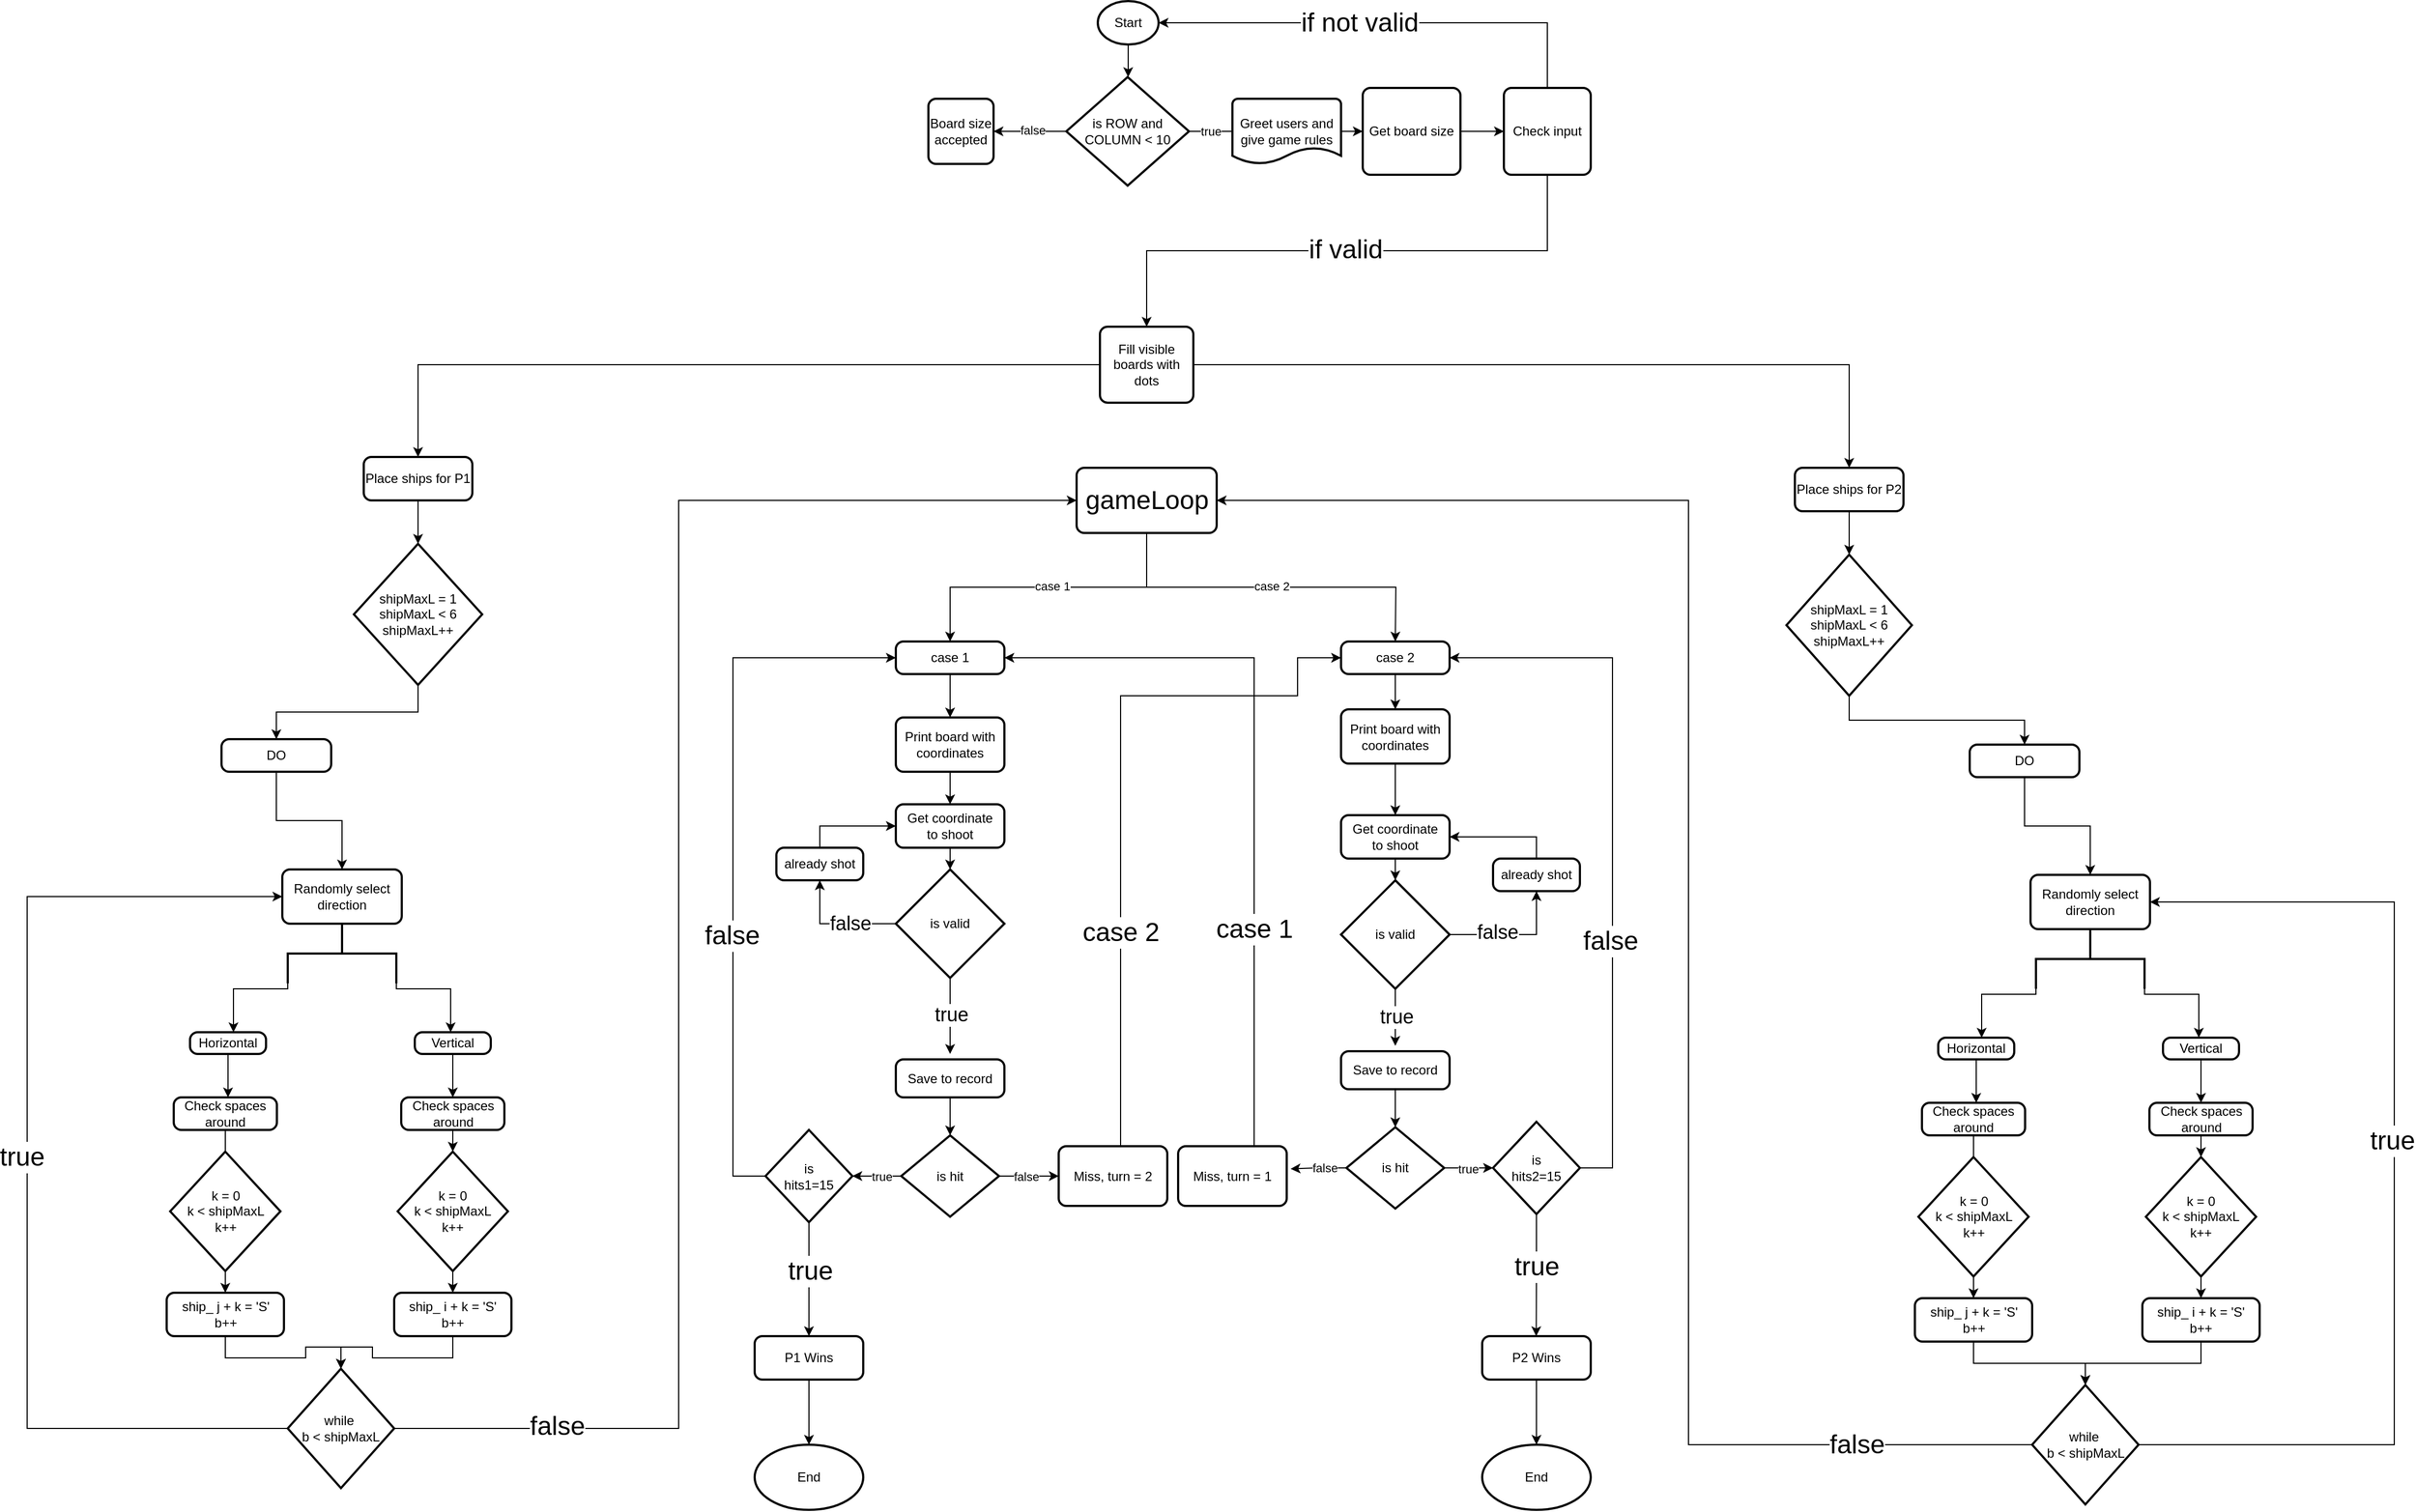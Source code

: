 <mxfile version="22.0.3" type="device">
  <diagram name="Sayfa -1" id="4EkLQNwjmOyuMBkgFmh3">
    <mxGraphModel dx="2327" dy="887" grid="1" gridSize="10" guides="1" tooltips="1" connect="1" arrows="1" fold="1" page="1" pageScale="1" pageWidth="827" pageHeight="1169" math="0" shadow="0">
      <root>
        <mxCell id="0" />
        <mxCell id="1" parent="0" />
        <mxCell id="xW9AtsY4_7O7bejqgjF3-2" style="edgeStyle=orthogonalEdgeStyle;rounded=0;orthogonalLoop=1;jettySize=auto;html=1;" edge="1" parent="1" source="xW9AtsY4_7O7bejqgjF3-1">
          <mxGeometry relative="1" as="geometry">
            <mxPoint x="354" y="80" as="targetPoint" />
          </mxGeometry>
        </mxCell>
        <mxCell id="xW9AtsY4_7O7bejqgjF3-1" value="Start" style="strokeWidth=2;html=1;shape=mxgraph.flowchart.start_1;whiteSpace=wrap;" vertex="1" parent="1">
          <mxGeometry x="326" y="10" width="56" height="40" as="geometry" />
        </mxCell>
        <mxCell id="xW9AtsY4_7O7bejqgjF3-4" style="edgeStyle=orthogonalEdgeStyle;rounded=0;orthogonalLoop=1;jettySize=auto;html=1;exitX=1;exitY=0.5;exitDx=0;exitDy=0;exitPerimeter=0;" edge="1" parent="1" source="xW9AtsY4_7O7bejqgjF3-3">
          <mxGeometry relative="1" as="geometry">
            <mxPoint x="500" y="130.143" as="targetPoint" />
          </mxGeometry>
        </mxCell>
        <mxCell id="xW9AtsY4_7O7bejqgjF3-5" value="true" style="edgeLabel;html=1;align=center;verticalAlign=middle;resizable=0;points=[];" vertex="1" connectable="0" parent="xW9AtsY4_7O7bejqgjF3-4">
          <mxGeometry x="-0.209" y="2" relative="1" as="geometry">
            <mxPoint x="-16" y="2" as="offset" />
          </mxGeometry>
        </mxCell>
        <mxCell id="xW9AtsY4_7O7bejqgjF3-16" style="edgeStyle=orthogonalEdgeStyle;rounded=0;orthogonalLoop=1;jettySize=auto;html=1;" edge="1" parent="1" source="xW9AtsY4_7O7bejqgjF3-3">
          <mxGeometry relative="1" as="geometry">
            <mxPoint x="230" y="130" as="targetPoint" />
            <Array as="points">
              <mxPoint x="250" y="130" />
              <mxPoint x="250" y="130" />
            </Array>
          </mxGeometry>
        </mxCell>
        <mxCell id="xW9AtsY4_7O7bejqgjF3-17" value="false" style="edgeLabel;html=1;align=center;verticalAlign=middle;resizable=0;points=[];" vertex="1" connectable="0" parent="xW9AtsY4_7O7bejqgjF3-16">
          <mxGeometry x="-0.068" y="-1" relative="1" as="geometry">
            <mxPoint as="offset" />
          </mxGeometry>
        </mxCell>
        <mxCell id="xW9AtsY4_7O7bejqgjF3-3" value="is ROW and&lt;br&gt;COLUMN &amp;lt; 10" style="strokeWidth=2;html=1;shape=mxgraph.flowchart.decision;whiteSpace=wrap;" vertex="1" parent="1">
          <mxGeometry x="297" y="80" width="113" height="100" as="geometry" />
        </mxCell>
        <mxCell id="xW9AtsY4_7O7bejqgjF3-7" style="edgeStyle=orthogonalEdgeStyle;rounded=0;orthogonalLoop=1;jettySize=auto;html=1;" edge="1" parent="1" source="xW9AtsY4_7O7bejqgjF3-6">
          <mxGeometry relative="1" as="geometry">
            <mxPoint x="570" y="130" as="targetPoint" />
          </mxGeometry>
        </mxCell>
        <mxCell id="xW9AtsY4_7O7bejqgjF3-6" value="Greet users and give game rules" style="strokeWidth=2;html=1;shape=mxgraph.flowchart.document2;whiteSpace=wrap;size=0.25;" vertex="1" parent="1">
          <mxGeometry x="450" y="100" width="100" height="60" as="geometry" />
        </mxCell>
        <mxCell id="xW9AtsY4_7O7bejqgjF3-20" style="edgeStyle=orthogonalEdgeStyle;rounded=0;orthogonalLoop=1;jettySize=auto;html=1;" edge="1" parent="1" source="xW9AtsY4_7O7bejqgjF3-8">
          <mxGeometry relative="1" as="geometry">
            <mxPoint x="700" y="130" as="targetPoint" />
          </mxGeometry>
        </mxCell>
        <mxCell id="xW9AtsY4_7O7bejqgjF3-8" value="Get board size" style="rounded=1;whiteSpace=wrap;html=1;absoluteArcSize=1;arcSize=14;strokeWidth=2;" vertex="1" parent="1">
          <mxGeometry x="570" y="90" width="90" height="80" as="geometry" />
        </mxCell>
        <mxCell id="xW9AtsY4_7O7bejqgjF3-18" value="Board size accepted" style="rounded=1;whiteSpace=wrap;html=1;absoluteArcSize=1;arcSize=14;strokeWidth=2;" vertex="1" parent="1">
          <mxGeometry x="170" y="100" width="60" height="60" as="geometry" />
        </mxCell>
        <mxCell id="xW9AtsY4_7O7bejqgjF3-131" style="edgeStyle=orthogonalEdgeStyle;rounded=0;orthogonalLoop=1;jettySize=auto;html=1;exitX=0.5;exitY=1;exitDx=0;exitDy=0;entryX=0.5;entryY=0;entryDx=0;entryDy=0;" edge="1" parent="1" source="xW9AtsY4_7O7bejqgjF3-21" target="xW9AtsY4_7O7bejqgjF3-26">
          <mxGeometry relative="1" as="geometry" />
        </mxCell>
        <mxCell id="xW9AtsY4_7O7bejqgjF3-132" value="&lt;font style=&quot;font-size: 24px;&quot;&gt;if valid&lt;/font&gt;" style="edgeLabel;html=1;align=center;verticalAlign=middle;resizable=0;points=[];" vertex="1" connectable="0" parent="xW9AtsY4_7O7bejqgjF3-131">
          <mxGeometry x="0.005" y="-1" relative="1" as="geometry">
            <mxPoint as="offset" />
          </mxGeometry>
        </mxCell>
        <mxCell id="xW9AtsY4_7O7bejqgjF3-21" value="Check input" style="rounded=1;whiteSpace=wrap;html=1;absoluteArcSize=1;arcSize=14;strokeWidth=2;" vertex="1" parent="1">
          <mxGeometry x="700" y="90" width="80" height="80" as="geometry" />
        </mxCell>
        <mxCell id="xW9AtsY4_7O7bejqgjF3-22" style="edgeStyle=orthogonalEdgeStyle;rounded=0;orthogonalLoop=1;jettySize=auto;html=1;exitX=0.5;exitY=0;exitDx=0;exitDy=0;entryX=1;entryY=0.5;entryDx=0;entryDy=0;entryPerimeter=0;" edge="1" parent="1" source="xW9AtsY4_7O7bejqgjF3-21" target="xW9AtsY4_7O7bejqgjF3-1">
          <mxGeometry relative="1" as="geometry" />
        </mxCell>
        <mxCell id="xW9AtsY4_7O7bejqgjF3-133" value="&lt;font style=&quot;font-size: 24px;&quot;&gt;if not valid&lt;/font&gt;" style="edgeLabel;html=1;align=center;verticalAlign=middle;resizable=0;points=[];" vertex="1" connectable="0" parent="xW9AtsY4_7O7bejqgjF3-22">
          <mxGeometry x="0.116" relative="1" as="geometry">
            <mxPoint as="offset" />
          </mxGeometry>
        </mxCell>
        <mxCell id="xW9AtsY4_7O7bejqgjF3-32" style="edgeStyle=orthogonalEdgeStyle;rounded=0;orthogonalLoop=1;jettySize=auto;html=1;" edge="1" parent="1" source="xW9AtsY4_7O7bejqgjF3-29">
          <mxGeometry relative="1" as="geometry">
            <mxPoint x="-300.0" y="510" as="targetPoint" />
          </mxGeometry>
        </mxCell>
        <mxCell id="xW9AtsY4_7O7bejqgjF3-29" value="Place ships for P1" style="rounded=1;whiteSpace=wrap;html=1;absoluteArcSize=1;arcSize=14;strokeWidth=2;" vertex="1" parent="1">
          <mxGeometry x="-350" y="430" width="100" height="40" as="geometry" />
        </mxCell>
        <mxCell id="xW9AtsY4_7O7bejqgjF3-34" style="edgeStyle=orthogonalEdgeStyle;rounded=0;orthogonalLoop=1;jettySize=auto;html=1;" edge="1" parent="1" source="xW9AtsY4_7O7bejqgjF3-30">
          <mxGeometry relative="1" as="geometry">
            <mxPoint x="1018" y="520" as="targetPoint" />
          </mxGeometry>
        </mxCell>
        <mxCell id="xW9AtsY4_7O7bejqgjF3-30" value="Place ships for P2" style="rounded=1;whiteSpace=wrap;html=1;absoluteArcSize=1;arcSize=14;strokeWidth=2;" vertex="1" parent="1">
          <mxGeometry x="968" y="440" width="100" height="40" as="geometry" />
        </mxCell>
        <mxCell id="xW9AtsY4_7O7bejqgjF3-95" style="edgeStyle=orthogonalEdgeStyle;rounded=0;orthogonalLoop=1;jettySize=auto;html=1;exitX=0.5;exitY=1;exitDx=0;exitDy=0;exitPerimeter=0;entryX=0.5;entryY=0;entryDx=0;entryDy=0;" edge="1" parent="1" source="xW9AtsY4_7O7bejqgjF3-33" target="xW9AtsY4_7O7bejqgjF3-92">
          <mxGeometry relative="1" as="geometry" />
        </mxCell>
        <mxCell id="xW9AtsY4_7O7bejqgjF3-33" value="shipMaxL = 1&lt;br&gt;shipMaxL &amp;lt; 6&lt;br&gt;shipMaxL++" style="strokeWidth=2;html=1;shape=mxgraph.flowchart.decision;whiteSpace=wrap;" vertex="1" parent="1">
          <mxGeometry x="-359.06" y="510" width="118.12" height="130" as="geometry" />
        </mxCell>
        <mxCell id="xW9AtsY4_7O7bejqgjF3-126" style="edgeStyle=orthogonalEdgeStyle;rounded=0;orthogonalLoop=1;jettySize=auto;html=1;exitX=0.5;exitY=1;exitDx=0;exitDy=0;exitPerimeter=0;entryX=0.5;entryY=0;entryDx=0;entryDy=0;" edge="1" parent="1" source="xW9AtsY4_7O7bejqgjF3-36" target="xW9AtsY4_7O7bejqgjF3-124">
          <mxGeometry relative="1" as="geometry" />
        </mxCell>
        <mxCell id="xW9AtsY4_7O7bejqgjF3-36" value="shipMaxL = 1&lt;br&gt;shipMaxL &amp;lt; 6&lt;br&gt;shipMaxL++" style="strokeWidth=2;html=1;shape=mxgraph.flowchart.decision;whiteSpace=wrap;" vertex="1" parent="1">
          <mxGeometry x="960.25" y="520" width="115.5" height="130" as="geometry" />
        </mxCell>
        <mxCell id="xW9AtsY4_7O7bejqgjF3-39" value="Randomly select direction" style="rounded=1;whiteSpace=wrap;html=1;absoluteArcSize=1;arcSize=14;strokeWidth=2;" vertex="1" parent="1">
          <mxGeometry x="-425" y="810" width="110" height="50" as="geometry" />
        </mxCell>
        <mxCell id="xW9AtsY4_7O7bejqgjF3-61" style="edgeStyle=orthogonalEdgeStyle;rounded=0;orthogonalLoop=1;jettySize=auto;html=1;exitX=1;exitY=1;exitDx=0;exitDy=0;exitPerimeter=0;" edge="1" parent="1" source="xW9AtsY4_7O7bejqgjF3-60">
          <mxGeometry relative="1" as="geometry">
            <mxPoint x="-470" y="960.0" as="targetPoint" />
            <Array as="points">
              <mxPoint x="-420" y="920" />
              <mxPoint x="-470" y="920" />
            </Array>
          </mxGeometry>
        </mxCell>
        <mxCell id="xW9AtsY4_7O7bejqgjF3-64" style="edgeStyle=orthogonalEdgeStyle;rounded=0;orthogonalLoop=1;jettySize=auto;html=1;exitX=1;exitY=0;exitDx=0;exitDy=0;exitPerimeter=0;" edge="1" parent="1" source="xW9AtsY4_7O7bejqgjF3-60">
          <mxGeometry relative="1" as="geometry">
            <mxPoint x="-270" y="960" as="targetPoint" />
            <Array as="points">
              <mxPoint x="-320" y="920" />
              <mxPoint x="-270" y="920" />
            </Array>
          </mxGeometry>
        </mxCell>
        <mxCell id="xW9AtsY4_7O7bejqgjF3-60" value="" style="strokeWidth=2;html=1;shape=mxgraph.flowchart.annotation_2;align=left;labelPosition=right;pointerEvents=1;rotation=90;" vertex="1" parent="1">
          <mxGeometry x="-397.5" y="837.5" width="55" height="100" as="geometry" />
        </mxCell>
        <mxCell id="xW9AtsY4_7O7bejqgjF3-67" style="edgeStyle=orthogonalEdgeStyle;rounded=0;orthogonalLoop=1;jettySize=auto;html=1;" edge="1" parent="1" source="xW9AtsY4_7O7bejqgjF3-65">
          <mxGeometry relative="1" as="geometry">
            <mxPoint x="-475" y="1020.0" as="targetPoint" />
          </mxGeometry>
        </mxCell>
        <mxCell id="xW9AtsY4_7O7bejqgjF3-65" value="Horizontal" style="rounded=1;whiteSpace=wrap;html=1;absoluteArcSize=1;arcSize=14;strokeWidth=2;" vertex="1" parent="1">
          <mxGeometry x="-510" y="960" width="70" height="20" as="geometry" />
        </mxCell>
        <mxCell id="xW9AtsY4_7O7bejqgjF3-70" style="edgeStyle=orthogonalEdgeStyle;rounded=0;orthogonalLoop=1;jettySize=auto;html=1;exitX=0.5;exitY=1;exitDx=0;exitDy=0;entryX=0.5;entryY=0;entryDx=0;entryDy=0;" edge="1" parent="1" source="xW9AtsY4_7O7bejqgjF3-66">
          <mxGeometry relative="1" as="geometry">
            <mxPoint x="-268" y="1020" as="targetPoint" />
          </mxGeometry>
        </mxCell>
        <mxCell id="xW9AtsY4_7O7bejqgjF3-66" value="Vertical" style="rounded=1;whiteSpace=wrap;html=1;absoluteArcSize=1;arcSize=14;strokeWidth=2;" vertex="1" parent="1">
          <mxGeometry x="-303" y="960" width="70" height="20" as="geometry" />
        </mxCell>
        <mxCell id="xW9AtsY4_7O7bejqgjF3-71" style="edgeStyle=orthogonalEdgeStyle;rounded=0;orthogonalLoop=1;jettySize=auto;html=1;exitX=0.5;exitY=1;exitDx=0;exitDy=0;" edge="1" parent="1" source="xW9AtsY4_7O7bejqgjF3-68">
          <mxGeometry relative="1" as="geometry">
            <mxPoint x="-477.783" y="1110" as="targetPoint" />
          </mxGeometry>
        </mxCell>
        <mxCell id="xW9AtsY4_7O7bejqgjF3-68" value="Check spaces around" style="rounded=1;whiteSpace=wrap;html=1;absoluteArcSize=1;arcSize=14;strokeWidth=2;" vertex="1" parent="1">
          <mxGeometry x="-525" y="1020" width="95" height="30" as="geometry" />
        </mxCell>
        <mxCell id="xW9AtsY4_7O7bejqgjF3-75" style="edgeStyle=orthogonalEdgeStyle;rounded=0;orthogonalLoop=1;jettySize=auto;html=1;exitX=0.5;exitY=1;exitDx=0;exitDy=0;exitPerimeter=0;entryX=0.5;entryY=0;entryDx=0;entryDy=0;" edge="1" parent="1" source="xW9AtsY4_7O7bejqgjF3-73" target="xW9AtsY4_7O7bejqgjF3-74">
          <mxGeometry relative="1" as="geometry" />
        </mxCell>
        <mxCell id="xW9AtsY4_7O7bejqgjF3-73" value="k = 0&lt;br&gt;k &amp;lt; shipMaxL&lt;br&gt;k++" style="strokeWidth=2;html=1;shape=mxgraph.flowchart.decision;whiteSpace=wrap;" vertex="1" parent="1">
          <mxGeometry x="-528.25" y="1070" width="101.5" height="110" as="geometry" />
        </mxCell>
        <mxCell id="xW9AtsY4_7O7bejqgjF3-74" value="ship_ j + k = &#39;S&#39;&lt;br&gt;b++" style="rounded=1;whiteSpace=wrap;html=1;absoluteArcSize=1;arcSize=14;strokeWidth=2;" vertex="1" parent="1">
          <mxGeometry x="-531.5" y="1200" width="108" height="40" as="geometry" />
        </mxCell>
        <mxCell id="xW9AtsY4_7O7bejqgjF3-77" value="Check spaces around" style="rounded=1;whiteSpace=wrap;html=1;absoluteArcSize=1;arcSize=14;strokeWidth=2;" vertex="1" parent="1">
          <mxGeometry x="-315.5" y="1020" width="95" height="30" as="geometry" />
        </mxCell>
        <mxCell id="xW9AtsY4_7O7bejqgjF3-81" style="edgeStyle=orthogonalEdgeStyle;rounded=0;orthogonalLoop=1;jettySize=auto;html=1;exitX=0.5;exitY=1;exitDx=0;exitDy=0;exitPerimeter=0;entryX=0.5;entryY=0;entryDx=0;entryDy=0;" edge="1" parent="1" source="xW9AtsY4_7O7bejqgjF3-78" target="xW9AtsY4_7O7bejqgjF3-79">
          <mxGeometry relative="1" as="geometry" />
        </mxCell>
        <mxCell id="xW9AtsY4_7O7bejqgjF3-78" value="k = 0&lt;br&gt;k &amp;lt; shipMaxL&lt;br&gt;k++" style="strokeWidth=2;html=1;shape=mxgraph.flowchart.decision;whiteSpace=wrap;" vertex="1" parent="1">
          <mxGeometry x="-318.75" y="1070" width="101.5" height="110" as="geometry" />
        </mxCell>
        <mxCell id="xW9AtsY4_7O7bejqgjF3-79" value="ship_ i + k = &#39;S&#39;&lt;br&gt;b++" style="rounded=1;whiteSpace=wrap;html=1;absoluteArcSize=1;arcSize=14;strokeWidth=2;" vertex="1" parent="1">
          <mxGeometry x="-322" y="1200" width="108" height="40" as="geometry" />
        </mxCell>
        <mxCell id="xW9AtsY4_7O7bejqgjF3-80" style="edgeStyle=orthogonalEdgeStyle;rounded=0;orthogonalLoop=1;jettySize=auto;html=1;entryX=0.5;entryY=0;entryDx=0;entryDy=0;entryPerimeter=0;" edge="1" parent="1" source="xW9AtsY4_7O7bejqgjF3-77" target="xW9AtsY4_7O7bejqgjF3-78">
          <mxGeometry relative="1" as="geometry" />
        </mxCell>
        <mxCell id="xW9AtsY4_7O7bejqgjF3-139" style="edgeStyle=orthogonalEdgeStyle;rounded=0;orthogonalLoop=1;jettySize=auto;html=1;exitX=0;exitY=0.5;exitDx=0;exitDy=0;exitPerimeter=0;entryX=0;entryY=0.5;entryDx=0;entryDy=0;" edge="1" parent="1" source="xW9AtsY4_7O7bejqgjF3-83" target="xW9AtsY4_7O7bejqgjF3-39">
          <mxGeometry relative="1" as="geometry">
            <Array as="points">
              <mxPoint x="-660" y="1325" />
              <mxPoint x="-660" y="835" />
            </Array>
          </mxGeometry>
        </mxCell>
        <mxCell id="xW9AtsY4_7O7bejqgjF3-140" value="&lt;font style=&quot;font-size: 24px;&quot;&gt;true&lt;/font&gt;" style="edgeLabel;html=1;align=center;verticalAlign=middle;resizable=0;points=[];" vertex="1" connectable="0" parent="xW9AtsY4_7O7bejqgjF3-139">
          <mxGeometry x="0.016" y="5" relative="1" as="geometry">
            <mxPoint as="offset" />
          </mxGeometry>
        </mxCell>
        <mxCell id="xW9AtsY4_7O7bejqgjF3-145" style="edgeStyle=orthogonalEdgeStyle;rounded=0;orthogonalLoop=1;jettySize=auto;html=1;exitX=1;exitY=0.5;exitDx=0;exitDy=0;exitPerimeter=0;entryX=0;entryY=0.5;entryDx=0;entryDy=0;" edge="1" parent="1" source="xW9AtsY4_7O7bejqgjF3-83" target="xW9AtsY4_7O7bejqgjF3-142">
          <mxGeometry relative="1" as="geometry">
            <Array as="points">
              <mxPoint x="-60" y="1325" />
              <mxPoint x="-60" y="470" />
            </Array>
          </mxGeometry>
        </mxCell>
        <mxCell id="xW9AtsY4_7O7bejqgjF3-147" value="&lt;font style=&quot;font-size: 24px;&quot;&gt;false&lt;/font&gt;" style="edgeLabel;html=1;align=center;verticalAlign=middle;resizable=0;points=[];" vertex="1" connectable="0" parent="xW9AtsY4_7O7bejqgjF3-145">
          <mxGeometry x="-0.798" y="2" relative="1" as="geometry">
            <mxPoint as="offset" />
          </mxGeometry>
        </mxCell>
        <mxCell id="xW9AtsY4_7O7bejqgjF3-83" value="while&amp;nbsp;&lt;br&gt;b &amp;lt; shipMaxL" style="strokeWidth=2;html=1;shape=mxgraph.flowchart.decision;whiteSpace=wrap;" vertex="1" parent="1">
          <mxGeometry x="-420" y="1270" width="98" height="110" as="geometry" />
        </mxCell>
        <mxCell id="xW9AtsY4_7O7bejqgjF3-94" style="edgeStyle=orthogonalEdgeStyle;rounded=0;orthogonalLoop=1;jettySize=auto;html=1;exitX=0.5;exitY=1;exitDx=0;exitDy=0;" edge="1" parent="1" source="xW9AtsY4_7O7bejqgjF3-92" target="xW9AtsY4_7O7bejqgjF3-39">
          <mxGeometry relative="1" as="geometry" />
        </mxCell>
        <mxCell id="xW9AtsY4_7O7bejqgjF3-92" value="DO" style="rounded=1;whiteSpace=wrap;html=1;absoluteArcSize=1;arcSize=14;strokeWidth=2;" vertex="1" parent="1">
          <mxGeometry x="-481" y="690" width="101" height="30" as="geometry" />
        </mxCell>
        <mxCell id="xW9AtsY4_7O7bejqgjF3-101" value="Randomly select direction" style="rounded=1;whiteSpace=wrap;html=1;absoluteArcSize=1;arcSize=14;strokeWidth=2;" vertex="1" parent="1">
          <mxGeometry x="1185" y="815" width="110" height="50" as="geometry" />
        </mxCell>
        <mxCell id="xW9AtsY4_7O7bejqgjF3-102" style="edgeStyle=orthogonalEdgeStyle;rounded=0;orthogonalLoop=1;jettySize=auto;html=1;exitX=1;exitY=1;exitDx=0;exitDy=0;exitPerimeter=0;" edge="1" parent="1" source="xW9AtsY4_7O7bejqgjF3-104">
          <mxGeometry relative="1" as="geometry">
            <mxPoint x="1140" y="965.0" as="targetPoint" />
            <Array as="points">
              <mxPoint x="1190" y="925" />
              <mxPoint x="1140" y="925" />
            </Array>
          </mxGeometry>
        </mxCell>
        <mxCell id="xW9AtsY4_7O7bejqgjF3-103" style="edgeStyle=orthogonalEdgeStyle;rounded=0;orthogonalLoop=1;jettySize=auto;html=1;exitX=1;exitY=0;exitDx=0;exitDy=0;exitPerimeter=0;" edge="1" parent="1" source="xW9AtsY4_7O7bejqgjF3-104">
          <mxGeometry relative="1" as="geometry">
            <mxPoint x="1340" y="965" as="targetPoint" />
            <Array as="points">
              <mxPoint x="1290" y="925" />
              <mxPoint x="1340" y="925" />
            </Array>
          </mxGeometry>
        </mxCell>
        <mxCell id="xW9AtsY4_7O7bejqgjF3-104" value="" style="strokeWidth=2;html=1;shape=mxgraph.flowchart.annotation_2;align=left;labelPosition=right;pointerEvents=1;rotation=90;" vertex="1" parent="1">
          <mxGeometry x="1212.5" y="842.5" width="55" height="100" as="geometry" />
        </mxCell>
        <mxCell id="xW9AtsY4_7O7bejqgjF3-105" style="edgeStyle=orthogonalEdgeStyle;rounded=0;orthogonalLoop=1;jettySize=auto;html=1;" edge="1" parent="1" source="xW9AtsY4_7O7bejqgjF3-106">
          <mxGeometry relative="1" as="geometry">
            <mxPoint x="1135" y="1025.0" as="targetPoint" />
          </mxGeometry>
        </mxCell>
        <mxCell id="xW9AtsY4_7O7bejqgjF3-106" value="Horizontal" style="rounded=1;whiteSpace=wrap;html=1;absoluteArcSize=1;arcSize=14;strokeWidth=2;" vertex="1" parent="1">
          <mxGeometry x="1100" y="965" width="70" height="20" as="geometry" />
        </mxCell>
        <mxCell id="xW9AtsY4_7O7bejqgjF3-107" style="edgeStyle=orthogonalEdgeStyle;rounded=0;orthogonalLoop=1;jettySize=auto;html=1;exitX=0.5;exitY=1;exitDx=0;exitDy=0;entryX=0.5;entryY=0;entryDx=0;entryDy=0;" edge="1" parent="1" source="xW9AtsY4_7O7bejqgjF3-108">
          <mxGeometry relative="1" as="geometry">
            <mxPoint x="1342" y="1025" as="targetPoint" />
          </mxGeometry>
        </mxCell>
        <mxCell id="xW9AtsY4_7O7bejqgjF3-108" value="Vertical" style="rounded=1;whiteSpace=wrap;html=1;absoluteArcSize=1;arcSize=14;strokeWidth=2;" vertex="1" parent="1">
          <mxGeometry x="1307" y="965" width="70" height="20" as="geometry" />
        </mxCell>
        <mxCell id="xW9AtsY4_7O7bejqgjF3-109" style="edgeStyle=orthogonalEdgeStyle;rounded=0;orthogonalLoop=1;jettySize=auto;html=1;exitX=0.5;exitY=1;exitDx=0;exitDy=0;" edge="1" parent="1" source="xW9AtsY4_7O7bejqgjF3-110">
          <mxGeometry relative="1" as="geometry">
            <mxPoint x="1132.217" y="1115" as="targetPoint" />
          </mxGeometry>
        </mxCell>
        <mxCell id="xW9AtsY4_7O7bejqgjF3-110" value="Check spaces around" style="rounded=1;whiteSpace=wrap;html=1;absoluteArcSize=1;arcSize=14;strokeWidth=2;" vertex="1" parent="1">
          <mxGeometry x="1085" y="1025" width="95" height="30" as="geometry" />
        </mxCell>
        <mxCell id="xW9AtsY4_7O7bejqgjF3-111" style="edgeStyle=orthogonalEdgeStyle;rounded=0;orthogonalLoop=1;jettySize=auto;html=1;exitX=0.5;exitY=1;exitDx=0;exitDy=0;exitPerimeter=0;entryX=0.5;entryY=0;entryDx=0;entryDy=0;" edge="1" parent="1" source="xW9AtsY4_7O7bejqgjF3-112" target="xW9AtsY4_7O7bejqgjF3-113">
          <mxGeometry relative="1" as="geometry" />
        </mxCell>
        <mxCell id="xW9AtsY4_7O7bejqgjF3-112" value="k = 0&lt;br&gt;k &amp;lt; shipMaxL&lt;br&gt;k++" style="strokeWidth=2;html=1;shape=mxgraph.flowchart.decision;whiteSpace=wrap;" vertex="1" parent="1">
          <mxGeometry x="1081.75" y="1075" width="101.5" height="110" as="geometry" />
        </mxCell>
        <mxCell id="xW9AtsY4_7O7bejqgjF3-113" value="ship_ j + k = &#39;S&#39;&lt;br&gt;b++" style="rounded=1;whiteSpace=wrap;html=1;absoluteArcSize=1;arcSize=14;strokeWidth=2;" vertex="1" parent="1">
          <mxGeometry x="1078.5" y="1205" width="108" height="40" as="geometry" />
        </mxCell>
        <mxCell id="xW9AtsY4_7O7bejqgjF3-114" value="Check spaces around" style="rounded=1;whiteSpace=wrap;html=1;absoluteArcSize=1;arcSize=14;strokeWidth=2;" vertex="1" parent="1">
          <mxGeometry x="1294.5" y="1025" width="95" height="30" as="geometry" />
        </mxCell>
        <mxCell id="xW9AtsY4_7O7bejqgjF3-115" style="edgeStyle=orthogonalEdgeStyle;rounded=0;orthogonalLoop=1;jettySize=auto;html=1;exitX=0.5;exitY=1;exitDx=0;exitDy=0;exitPerimeter=0;entryX=0.5;entryY=0;entryDx=0;entryDy=0;" edge="1" parent="1" source="xW9AtsY4_7O7bejqgjF3-116" target="xW9AtsY4_7O7bejqgjF3-118">
          <mxGeometry relative="1" as="geometry" />
        </mxCell>
        <mxCell id="xW9AtsY4_7O7bejqgjF3-116" value="k = 0&lt;br&gt;k &amp;lt; shipMaxL&lt;br&gt;k++" style="strokeWidth=2;html=1;shape=mxgraph.flowchart.decision;whiteSpace=wrap;" vertex="1" parent="1">
          <mxGeometry x="1291.25" y="1075" width="101.5" height="110" as="geometry" />
        </mxCell>
        <mxCell id="xW9AtsY4_7O7bejqgjF3-117" style="edgeStyle=orthogonalEdgeStyle;rounded=0;orthogonalLoop=1;jettySize=auto;html=1;exitX=0.5;exitY=1;exitDx=0;exitDy=0;" edge="1" parent="1" source="xW9AtsY4_7O7bejqgjF3-118" target="xW9AtsY4_7O7bejqgjF3-122">
          <mxGeometry relative="1" as="geometry" />
        </mxCell>
        <mxCell id="xW9AtsY4_7O7bejqgjF3-118" value="ship_ i + k = &#39;S&#39;&lt;br&gt;b++" style="rounded=1;whiteSpace=wrap;html=1;absoluteArcSize=1;arcSize=14;strokeWidth=2;" vertex="1" parent="1">
          <mxGeometry x="1288" y="1205" width="108" height="40" as="geometry" />
        </mxCell>
        <mxCell id="xW9AtsY4_7O7bejqgjF3-119" style="edgeStyle=orthogonalEdgeStyle;rounded=0;orthogonalLoop=1;jettySize=auto;html=1;entryX=0.5;entryY=0;entryDx=0;entryDy=0;entryPerimeter=0;" edge="1" parent="1" source="xW9AtsY4_7O7bejqgjF3-114" target="xW9AtsY4_7O7bejqgjF3-116">
          <mxGeometry relative="1" as="geometry" />
        </mxCell>
        <mxCell id="xW9AtsY4_7O7bejqgjF3-128" style="edgeStyle=orthogonalEdgeStyle;rounded=0;orthogonalLoop=1;jettySize=auto;html=1;exitX=1;exitY=0.5;exitDx=0;exitDy=0;exitPerimeter=0;entryX=1;entryY=0.5;entryDx=0;entryDy=0;" edge="1" parent="1" source="xW9AtsY4_7O7bejqgjF3-122" target="xW9AtsY4_7O7bejqgjF3-101">
          <mxGeometry relative="1" as="geometry">
            <Array as="points">
              <mxPoint x="1520" y="1340" />
              <mxPoint x="1520" y="840" />
            </Array>
          </mxGeometry>
        </mxCell>
        <mxCell id="xW9AtsY4_7O7bejqgjF3-129" value="&lt;font style=&quot;font-size: 24px;&quot;&gt;true&lt;/font&gt;" style="edgeLabel;html=1;align=center;verticalAlign=middle;resizable=0;points=[];" vertex="1" connectable="0" parent="xW9AtsY4_7O7bejqgjF3-128">
          <mxGeometry x="0.022" y="2" relative="1" as="geometry">
            <mxPoint y="-25" as="offset" />
          </mxGeometry>
        </mxCell>
        <mxCell id="xW9AtsY4_7O7bejqgjF3-146" style="edgeStyle=orthogonalEdgeStyle;rounded=0;orthogonalLoop=1;jettySize=auto;html=1;exitX=0;exitY=0.5;exitDx=0;exitDy=0;exitPerimeter=0;entryX=1;entryY=0.5;entryDx=0;entryDy=0;" edge="1" parent="1" source="xW9AtsY4_7O7bejqgjF3-122" target="xW9AtsY4_7O7bejqgjF3-142">
          <mxGeometry relative="1" as="geometry">
            <Array as="points">
              <mxPoint x="870" y="1340" />
              <mxPoint x="870" y="470" />
            </Array>
          </mxGeometry>
        </mxCell>
        <mxCell id="xW9AtsY4_7O7bejqgjF3-148" value="&lt;font style=&quot;font-size: 24px;&quot;&gt;false&lt;/font&gt;" style="edgeLabel;html=1;align=center;verticalAlign=middle;resizable=0;points=[];" vertex="1" connectable="0" parent="xW9AtsY4_7O7bejqgjF3-146">
          <mxGeometry x="-0.801" relative="1" as="geometry">
            <mxPoint as="offset" />
          </mxGeometry>
        </mxCell>
        <mxCell id="xW9AtsY4_7O7bejqgjF3-122" value="while&amp;nbsp;&lt;br&gt;b &amp;lt; shipMaxL" style="strokeWidth=2;html=1;shape=mxgraph.flowchart.decision;whiteSpace=wrap;" vertex="1" parent="1">
          <mxGeometry x="1186.5" y="1285" width="98" height="110" as="geometry" />
        </mxCell>
        <mxCell id="xW9AtsY4_7O7bejqgjF3-123" style="edgeStyle=orthogonalEdgeStyle;rounded=0;orthogonalLoop=1;jettySize=auto;html=1;exitX=0.5;exitY=1;exitDx=0;exitDy=0;" edge="1" parent="1" source="xW9AtsY4_7O7bejqgjF3-124" target="xW9AtsY4_7O7bejqgjF3-101">
          <mxGeometry relative="1" as="geometry" />
        </mxCell>
        <mxCell id="xW9AtsY4_7O7bejqgjF3-124" value="DO" style="rounded=1;whiteSpace=wrap;html=1;absoluteArcSize=1;arcSize=14;strokeWidth=2;" vertex="1" parent="1">
          <mxGeometry x="1129" y="695" width="101" height="30" as="geometry" />
        </mxCell>
        <mxCell id="xW9AtsY4_7O7bejqgjF3-125" style="edgeStyle=orthogonalEdgeStyle;rounded=0;orthogonalLoop=1;jettySize=auto;html=1;entryX=0.5;entryY=0;entryDx=0;entryDy=0;entryPerimeter=0;" edge="1" parent="1" source="xW9AtsY4_7O7bejqgjF3-113" target="xW9AtsY4_7O7bejqgjF3-122">
          <mxGeometry relative="1" as="geometry" />
        </mxCell>
        <mxCell id="xW9AtsY4_7O7bejqgjF3-130" value="" style="edgeStyle=orthogonalEdgeStyle;rounded=0;orthogonalLoop=1;jettySize=auto;html=1;exitX=1;exitY=0.5;exitDx=0;exitDy=0;" edge="1" parent="1" target="xW9AtsY4_7O7bejqgjF3-26">
          <mxGeometry relative="1" as="geometry">
            <mxPoint x="662" y="440" as="targetPoint" />
            <mxPoint x="354" y="345" as="sourcePoint" />
          </mxGeometry>
        </mxCell>
        <mxCell id="xW9AtsY4_7O7bejqgjF3-134" style="edgeStyle=orthogonalEdgeStyle;rounded=0;orthogonalLoop=1;jettySize=auto;html=1;exitX=1;exitY=0.5;exitDx=0;exitDy=0;entryX=0.5;entryY=0;entryDx=0;entryDy=0;" edge="1" parent="1" source="xW9AtsY4_7O7bejqgjF3-26" target="xW9AtsY4_7O7bejqgjF3-30">
          <mxGeometry relative="1" as="geometry" />
        </mxCell>
        <mxCell id="xW9AtsY4_7O7bejqgjF3-135" style="edgeStyle=orthogonalEdgeStyle;rounded=0;orthogonalLoop=1;jettySize=auto;html=1;exitX=0;exitY=0.5;exitDx=0;exitDy=0;entryX=0.5;entryY=0;entryDx=0;entryDy=0;" edge="1" parent="1" source="xW9AtsY4_7O7bejqgjF3-26" target="xW9AtsY4_7O7bejqgjF3-29">
          <mxGeometry relative="1" as="geometry" />
        </mxCell>
        <mxCell id="xW9AtsY4_7O7bejqgjF3-26" value="Fill visible boards with dots" style="rounded=1;whiteSpace=wrap;html=1;absoluteArcSize=1;arcSize=14;strokeWidth=2;" vertex="1" parent="1">
          <mxGeometry x="328" y="310" width="86" height="70" as="geometry" />
        </mxCell>
        <mxCell id="xW9AtsY4_7O7bejqgjF3-136" style="edgeStyle=orthogonalEdgeStyle;rounded=0;orthogonalLoop=1;jettySize=auto;html=1;exitX=0.5;exitY=1;exitDx=0;exitDy=0;entryX=0.5;entryY=0;entryDx=0;entryDy=0;entryPerimeter=0;" edge="1" parent="1" source="xW9AtsY4_7O7bejqgjF3-79" target="xW9AtsY4_7O7bejqgjF3-83">
          <mxGeometry relative="1" as="geometry" />
        </mxCell>
        <mxCell id="xW9AtsY4_7O7bejqgjF3-138" style="edgeStyle=orthogonalEdgeStyle;rounded=0;orthogonalLoop=1;jettySize=auto;html=1;exitX=0.5;exitY=1;exitDx=0;exitDy=0;entryX=0.5;entryY=0;entryDx=0;entryDy=0;entryPerimeter=0;" edge="1" parent="1" source="xW9AtsY4_7O7bejqgjF3-74" target="xW9AtsY4_7O7bejqgjF3-83">
          <mxGeometry relative="1" as="geometry" />
        </mxCell>
        <mxCell id="xW9AtsY4_7O7bejqgjF3-149" style="edgeStyle=orthogonalEdgeStyle;rounded=0;orthogonalLoop=1;jettySize=auto;html=1;exitX=0.5;exitY=1;exitDx=0;exitDy=0;entryX=0.5;entryY=0;entryDx=0;entryDy=0;" edge="1" parent="1" source="xW9AtsY4_7O7bejqgjF3-142" target="xW9AtsY4_7O7bejqgjF3-151">
          <mxGeometry relative="1" as="geometry">
            <mxPoint x="130" y="600" as="targetPoint" />
          </mxGeometry>
        </mxCell>
        <mxCell id="xW9AtsY4_7O7bejqgjF3-237" value="case 1" style="edgeLabel;html=1;align=center;verticalAlign=middle;resizable=0;points=[];" vertex="1" connectable="0" parent="xW9AtsY4_7O7bejqgjF3-149">
          <mxGeometry x="-0.025" y="-1" relative="1" as="geometry">
            <mxPoint as="offset" />
          </mxGeometry>
        </mxCell>
        <mxCell id="xW9AtsY4_7O7bejqgjF3-150" style="edgeStyle=orthogonalEdgeStyle;rounded=0;orthogonalLoop=1;jettySize=auto;html=1;exitX=0.5;exitY=1;exitDx=0;exitDy=0;" edge="1" parent="1" source="xW9AtsY4_7O7bejqgjF3-142">
          <mxGeometry relative="1" as="geometry">
            <mxPoint x="600" y="600" as="targetPoint" />
          </mxGeometry>
        </mxCell>
        <mxCell id="xW9AtsY4_7O7bejqgjF3-238" value="case 2" style="edgeLabel;html=1;align=center;verticalAlign=middle;resizable=0;points=[];" vertex="1" connectable="0" parent="xW9AtsY4_7O7bejqgjF3-150">
          <mxGeometry x="-0.001" y="1" relative="1" as="geometry">
            <mxPoint as="offset" />
          </mxGeometry>
        </mxCell>
        <mxCell id="xW9AtsY4_7O7bejqgjF3-142" value="&lt;font style=&quot;font-size: 24px;&quot;&gt;gameLoop&lt;/font&gt;" style="rounded=1;whiteSpace=wrap;html=1;absoluteArcSize=1;arcSize=14;strokeWidth=2;" vertex="1" parent="1">
          <mxGeometry x="306.5" y="440" width="129" height="60" as="geometry" />
        </mxCell>
        <mxCell id="xW9AtsY4_7O7bejqgjF3-153" style="edgeStyle=orthogonalEdgeStyle;rounded=0;orthogonalLoop=1;jettySize=auto;html=1;exitX=0.5;exitY=1;exitDx=0;exitDy=0;" edge="1" parent="1" source="xW9AtsY4_7O7bejqgjF3-151">
          <mxGeometry relative="1" as="geometry">
            <mxPoint x="190" y="670" as="targetPoint" />
          </mxGeometry>
        </mxCell>
        <mxCell id="xW9AtsY4_7O7bejqgjF3-151" value="case 1" style="rounded=1;whiteSpace=wrap;html=1;absoluteArcSize=1;arcSize=14;strokeWidth=2;" vertex="1" parent="1">
          <mxGeometry x="140" y="600" width="100" height="30" as="geometry" />
        </mxCell>
        <mxCell id="xW9AtsY4_7O7bejqgjF3-196" style="edgeStyle=orthogonalEdgeStyle;rounded=0;orthogonalLoop=1;jettySize=auto;html=1;exitX=0.5;exitY=1;exitDx=0;exitDy=0;entryX=0.5;entryY=0;entryDx=0;entryDy=0;" edge="1" parent="1" source="xW9AtsY4_7O7bejqgjF3-152" target="xW9AtsY4_7O7bejqgjF3-179">
          <mxGeometry relative="1" as="geometry" />
        </mxCell>
        <mxCell id="xW9AtsY4_7O7bejqgjF3-152" value="case 2" style="rounded=1;whiteSpace=wrap;html=1;absoluteArcSize=1;arcSize=14;strokeWidth=2;" vertex="1" parent="1">
          <mxGeometry x="550" y="600" width="100" height="30" as="geometry" />
        </mxCell>
        <mxCell id="xW9AtsY4_7O7bejqgjF3-155" style="edgeStyle=orthogonalEdgeStyle;rounded=0;orthogonalLoop=1;jettySize=auto;html=1;exitX=0.5;exitY=1;exitDx=0;exitDy=0;" edge="1" parent="1" source="xW9AtsY4_7O7bejqgjF3-154">
          <mxGeometry relative="1" as="geometry">
            <mxPoint x="190" y="750" as="targetPoint" />
          </mxGeometry>
        </mxCell>
        <mxCell id="xW9AtsY4_7O7bejqgjF3-154" value="Print board with coordinates" style="rounded=1;whiteSpace=wrap;html=1;absoluteArcSize=1;arcSize=14;strokeWidth=2;" vertex="1" parent="1">
          <mxGeometry x="140" y="670" width="100" height="50" as="geometry" />
        </mxCell>
        <mxCell id="xW9AtsY4_7O7bejqgjF3-156" value="Get coordinate&lt;br&gt;to shoot" style="rounded=1;whiteSpace=wrap;html=1;absoluteArcSize=1;arcSize=14;strokeWidth=2;" vertex="1" parent="1">
          <mxGeometry x="140" y="750" width="100" height="40" as="geometry" />
        </mxCell>
        <mxCell id="xW9AtsY4_7O7bejqgjF3-159" style="edgeStyle=orthogonalEdgeStyle;rounded=0;orthogonalLoop=1;jettySize=auto;html=1;exitX=0.5;exitY=1;exitDx=0;exitDy=0;exitPerimeter=0;" edge="1" parent="1" source="xW9AtsY4_7O7bejqgjF3-157">
          <mxGeometry relative="1" as="geometry">
            <mxPoint x="190" y="980" as="targetPoint" />
          </mxGeometry>
        </mxCell>
        <mxCell id="xW9AtsY4_7O7bejqgjF3-160" value="&lt;font style=&quot;font-size: 18px;&quot;&gt;true&lt;/font&gt;" style="edgeLabel;html=1;align=center;verticalAlign=middle;resizable=0;points=[];" vertex="1" connectable="0" parent="xW9AtsY4_7O7bejqgjF3-159">
          <mxGeometry x="-0.041" y="1" relative="1" as="geometry">
            <mxPoint as="offset" />
          </mxGeometry>
        </mxCell>
        <mxCell id="xW9AtsY4_7O7bejqgjF3-163" style="edgeStyle=orthogonalEdgeStyle;rounded=0;orthogonalLoop=1;jettySize=auto;html=1;exitX=0;exitY=0.5;exitDx=0;exitDy=0;exitPerimeter=0;entryX=0.5;entryY=1;entryDx=0;entryDy=0;" edge="1" parent="1" source="xW9AtsY4_7O7bejqgjF3-157" target="xW9AtsY4_7O7bejqgjF3-162">
          <mxGeometry relative="1" as="geometry" />
        </mxCell>
        <mxCell id="xW9AtsY4_7O7bejqgjF3-165" value="&lt;font style=&quot;font-size: 18px;&quot;&gt;false&lt;/font&gt;" style="edgeLabel;html=1;align=center;verticalAlign=middle;resizable=0;points=[];" vertex="1" connectable="0" parent="xW9AtsY4_7O7bejqgjF3-163">
          <mxGeometry x="-0.227" relative="1" as="geometry">
            <mxPoint as="offset" />
          </mxGeometry>
        </mxCell>
        <mxCell id="xW9AtsY4_7O7bejqgjF3-157" value="is valid" style="strokeWidth=2;html=1;shape=mxgraph.flowchart.decision;whiteSpace=wrap;" vertex="1" parent="1">
          <mxGeometry x="140" y="810" width="100" height="100" as="geometry" />
        </mxCell>
        <mxCell id="xW9AtsY4_7O7bejqgjF3-158" style="edgeStyle=orthogonalEdgeStyle;rounded=0;orthogonalLoop=1;jettySize=auto;html=1;exitX=0.5;exitY=1;exitDx=0;exitDy=0;entryX=0.5;entryY=0;entryDx=0;entryDy=0;entryPerimeter=0;" edge="1" parent="1" source="xW9AtsY4_7O7bejqgjF3-156" target="xW9AtsY4_7O7bejqgjF3-157">
          <mxGeometry relative="1" as="geometry" />
        </mxCell>
        <mxCell id="xW9AtsY4_7O7bejqgjF3-164" style="edgeStyle=orthogonalEdgeStyle;rounded=0;orthogonalLoop=1;jettySize=auto;html=1;exitX=0.5;exitY=0;exitDx=0;exitDy=0;entryX=0;entryY=0.5;entryDx=0;entryDy=0;" edge="1" parent="1" source="xW9AtsY4_7O7bejqgjF3-162" target="xW9AtsY4_7O7bejqgjF3-156">
          <mxGeometry relative="1" as="geometry" />
        </mxCell>
        <mxCell id="xW9AtsY4_7O7bejqgjF3-162" value="already shot" style="rounded=1;whiteSpace=wrap;html=1;absoluteArcSize=1;arcSize=14;strokeWidth=2;" vertex="1" parent="1">
          <mxGeometry x="30" y="790" width="80" height="30" as="geometry" />
        </mxCell>
        <mxCell id="xW9AtsY4_7O7bejqgjF3-166" value="Save to record" style="rounded=1;whiteSpace=wrap;html=1;absoluteArcSize=1;arcSize=14;strokeWidth=2;" vertex="1" parent="1">
          <mxGeometry x="140" y="985" width="100" height="35" as="geometry" />
        </mxCell>
        <mxCell id="xW9AtsY4_7O7bejqgjF3-224" style="edgeStyle=orthogonalEdgeStyle;rounded=0;orthogonalLoop=1;jettySize=auto;html=1;exitX=1;exitY=0.5;exitDx=0;exitDy=0;exitPerimeter=0;entryX=0;entryY=0.5;entryDx=0;entryDy=0;" edge="1" parent="1" source="xW9AtsY4_7O7bejqgjF3-167" target="xW9AtsY4_7O7bejqgjF3-200">
          <mxGeometry relative="1" as="geometry" />
        </mxCell>
        <mxCell id="xW9AtsY4_7O7bejqgjF3-225" value="false" style="edgeLabel;html=1;align=center;verticalAlign=middle;resizable=0;points=[];" vertex="1" connectable="0" parent="xW9AtsY4_7O7bejqgjF3-224">
          <mxGeometry x="-0.096" relative="1" as="geometry">
            <mxPoint as="offset" />
          </mxGeometry>
        </mxCell>
        <mxCell id="xW9AtsY4_7O7bejqgjF3-167" value="is hit" style="strokeWidth=2;html=1;shape=mxgraph.flowchart.decision;whiteSpace=wrap;" vertex="1" parent="1">
          <mxGeometry x="145" y="1055" width="90" height="75" as="geometry" />
        </mxCell>
        <mxCell id="xW9AtsY4_7O7bejqgjF3-168" style="edgeStyle=orthogonalEdgeStyle;rounded=0;orthogonalLoop=1;jettySize=auto;html=1;exitX=0.5;exitY=1;exitDx=0;exitDy=0;entryX=0.5;entryY=0;entryDx=0;entryDy=0;entryPerimeter=0;" edge="1" parent="1" source="xW9AtsY4_7O7bejqgjF3-166" target="xW9AtsY4_7O7bejqgjF3-167">
          <mxGeometry relative="1" as="geometry" />
        </mxCell>
        <mxCell id="xW9AtsY4_7O7bejqgjF3-250" style="edgeStyle=orthogonalEdgeStyle;rounded=0;orthogonalLoop=1;jettySize=auto;html=1;exitX=0.5;exitY=1;exitDx=0;exitDy=0;entryX=0.5;entryY=0;entryDx=0;entryDy=0;" edge="1" parent="1" source="xW9AtsY4_7O7bejqgjF3-179" target="xW9AtsY4_7O7bejqgjF3-180">
          <mxGeometry relative="1" as="geometry" />
        </mxCell>
        <mxCell id="xW9AtsY4_7O7bejqgjF3-179" value="Print board with coordinates" style="rounded=1;whiteSpace=wrap;html=1;absoluteArcSize=1;arcSize=14;strokeWidth=2;" vertex="1" parent="1">
          <mxGeometry x="550" y="662.5" width="100" height="50" as="geometry" />
        </mxCell>
        <mxCell id="xW9AtsY4_7O7bejqgjF3-180" value="Get coordinate&lt;br&gt;to shoot" style="rounded=1;whiteSpace=wrap;html=1;absoluteArcSize=1;arcSize=14;strokeWidth=2;" vertex="1" parent="1">
          <mxGeometry x="550" y="760" width="100" height="40" as="geometry" />
        </mxCell>
        <mxCell id="xW9AtsY4_7O7bejqgjF3-181" style="edgeStyle=orthogonalEdgeStyle;rounded=0;orthogonalLoop=1;jettySize=auto;html=1;exitX=0.5;exitY=1;exitDx=0;exitDy=0;exitPerimeter=0;" edge="1" parent="1" source="xW9AtsY4_7O7bejqgjF3-185">
          <mxGeometry relative="1" as="geometry">
            <mxPoint x="600" y="972.5" as="targetPoint" />
          </mxGeometry>
        </mxCell>
        <mxCell id="xW9AtsY4_7O7bejqgjF3-182" value="&lt;font style=&quot;font-size: 18px;&quot;&gt;true&lt;/font&gt;" style="edgeLabel;html=1;align=center;verticalAlign=middle;resizable=0;points=[];" vertex="1" connectable="0" parent="xW9AtsY4_7O7bejqgjF3-181">
          <mxGeometry x="-0.041" y="1" relative="1" as="geometry">
            <mxPoint as="offset" />
          </mxGeometry>
        </mxCell>
        <mxCell id="xW9AtsY4_7O7bejqgjF3-204" style="edgeStyle=orthogonalEdgeStyle;rounded=0;orthogonalLoop=1;jettySize=auto;html=1;exitX=1;exitY=0.5;exitDx=0;exitDy=0;exitPerimeter=0;entryX=0.5;entryY=1;entryDx=0;entryDy=0;" edge="1" parent="1" source="xW9AtsY4_7O7bejqgjF3-185" target="xW9AtsY4_7O7bejqgjF3-203">
          <mxGeometry relative="1" as="geometry" />
        </mxCell>
        <mxCell id="xW9AtsY4_7O7bejqgjF3-205" value="&lt;font style=&quot;font-size: 18px;&quot;&gt;false&lt;/font&gt;" style="edgeLabel;html=1;align=center;verticalAlign=middle;resizable=0;points=[];" vertex="1" connectable="0" parent="xW9AtsY4_7O7bejqgjF3-204">
          <mxGeometry x="-0.28" y="2" relative="1" as="geometry">
            <mxPoint x="1" as="offset" />
          </mxGeometry>
        </mxCell>
        <mxCell id="xW9AtsY4_7O7bejqgjF3-185" value="is valid" style="strokeWidth=2;html=1;shape=mxgraph.flowchart.decision;whiteSpace=wrap;" vertex="1" parent="1">
          <mxGeometry x="550" y="820" width="100" height="100" as="geometry" />
        </mxCell>
        <mxCell id="xW9AtsY4_7O7bejqgjF3-189" value="Save to record" style="rounded=1;whiteSpace=wrap;html=1;absoluteArcSize=1;arcSize=14;strokeWidth=2;" vertex="1" parent="1">
          <mxGeometry x="550" y="977.5" width="100" height="35" as="geometry" />
        </mxCell>
        <mxCell id="xW9AtsY4_7O7bejqgjF3-193" value="is hit" style="strokeWidth=2;html=1;shape=mxgraph.flowchart.decision;whiteSpace=wrap;" vertex="1" parent="1">
          <mxGeometry x="555" y="1047.5" width="90" height="75" as="geometry" />
        </mxCell>
        <mxCell id="xW9AtsY4_7O7bejqgjF3-194" style="edgeStyle=orthogonalEdgeStyle;rounded=0;orthogonalLoop=1;jettySize=auto;html=1;exitX=0.5;exitY=1;exitDx=0;exitDy=0;entryX=0.5;entryY=0;entryDx=0;entryDy=0;entryPerimeter=0;" edge="1" parent="1" source="xW9AtsY4_7O7bejqgjF3-189" target="xW9AtsY4_7O7bejqgjF3-193">
          <mxGeometry relative="1" as="geometry" />
        </mxCell>
        <mxCell id="xW9AtsY4_7O7bejqgjF3-207" style="edgeStyle=orthogonalEdgeStyle;rounded=0;orthogonalLoop=1;jettySize=auto;html=1;exitX=0.5;exitY=0;exitDx=0;exitDy=0;entryX=1;entryY=0.5;entryDx=0;entryDy=0;" edge="1" parent="1" source="xW9AtsY4_7O7bejqgjF3-198" target="xW9AtsY4_7O7bejqgjF3-151">
          <mxGeometry relative="1" as="geometry">
            <Array as="points">
              <mxPoint x="470" y="615" />
            </Array>
          </mxGeometry>
        </mxCell>
        <mxCell id="xW9AtsY4_7O7bejqgjF3-220" value="&lt;font style=&quot;font-size: 24px;&quot;&gt;case 1&lt;/font&gt;" style="edgeLabel;html=1;align=center;verticalAlign=middle;resizable=0;points=[];" vertex="1" connectable="0" parent="xW9AtsY4_7O7bejqgjF3-207">
          <mxGeometry x="-0.411" relative="1" as="geometry">
            <mxPoint y="-14" as="offset" />
          </mxGeometry>
        </mxCell>
        <mxCell id="xW9AtsY4_7O7bejqgjF3-198" value="Miss, turn = 1" style="rounded=1;whiteSpace=wrap;html=1;absoluteArcSize=1;arcSize=14;strokeWidth=2;" vertex="1" parent="1">
          <mxGeometry x="400" y="1065" width="100" height="55" as="geometry" />
        </mxCell>
        <mxCell id="xW9AtsY4_7O7bejqgjF3-199" style="edgeStyle=orthogonalEdgeStyle;rounded=0;orthogonalLoop=1;jettySize=auto;html=1;exitX=0;exitY=0.5;exitDx=0;exitDy=0;exitPerimeter=0;entryX=1.036;entryY=0.379;entryDx=0;entryDy=0;entryPerimeter=0;" edge="1" parent="1" source="xW9AtsY4_7O7bejqgjF3-193" target="xW9AtsY4_7O7bejqgjF3-198">
          <mxGeometry relative="1" as="geometry" />
        </mxCell>
        <mxCell id="xW9AtsY4_7O7bejqgjF3-221" value="false" style="edgeLabel;html=1;align=center;verticalAlign=middle;resizable=0;points=[];" vertex="1" connectable="0" parent="xW9AtsY4_7O7bejqgjF3-199">
          <mxGeometry x="-0.205" relative="1" as="geometry">
            <mxPoint as="offset" />
          </mxGeometry>
        </mxCell>
        <mxCell id="xW9AtsY4_7O7bejqgjF3-201" style="edgeStyle=orthogonalEdgeStyle;rounded=0;orthogonalLoop=1;jettySize=auto;html=1;exitX=0.5;exitY=0;exitDx=0;exitDy=0;entryX=0;entryY=0.5;entryDx=0;entryDy=0;" edge="1" parent="1" source="xW9AtsY4_7O7bejqgjF3-200" target="xW9AtsY4_7O7bejqgjF3-152">
          <mxGeometry relative="1" as="geometry">
            <Array as="points">
              <mxPoint x="347" y="650" />
              <mxPoint x="510" y="650" />
              <mxPoint x="510" y="615" />
            </Array>
          </mxGeometry>
        </mxCell>
        <mxCell id="xW9AtsY4_7O7bejqgjF3-219" value="&lt;font style=&quot;font-size: 24px;&quot;&gt;case 2&lt;/font&gt;" style="edgeLabel;html=1;align=center;verticalAlign=middle;resizable=0;points=[];" vertex="1" connectable="0" parent="xW9AtsY4_7O7bejqgjF3-201">
          <mxGeometry x="-0.382" relative="1" as="geometry">
            <mxPoint as="offset" />
          </mxGeometry>
        </mxCell>
        <mxCell id="xW9AtsY4_7O7bejqgjF3-200" value="Miss, turn = 2" style="rounded=1;whiteSpace=wrap;html=1;absoluteArcSize=1;arcSize=14;strokeWidth=2;" vertex="1" parent="1">
          <mxGeometry x="290" y="1065" width="100" height="55" as="geometry" />
        </mxCell>
        <mxCell id="xW9AtsY4_7O7bejqgjF3-206" style="edgeStyle=orthogonalEdgeStyle;rounded=0;orthogonalLoop=1;jettySize=auto;html=1;exitX=0.5;exitY=0;exitDx=0;exitDy=0;entryX=1;entryY=0.5;entryDx=0;entryDy=0;" edge="1" parent="1" source="xW9AtsY4_7O7bejqgjF3-203" target="xW9AtsY4_7O7bejqgjF3-180">
          <mxGeometry relative="1" as="geometry" />
        </mxCell>
        <mxCell id="xW9AtsY4_7O7bejqgjF3-203" value="already shot" style="rounded=1;whiteSpace=wrap;html=1;absoluteArcSize=1;arcSize=14;strokeWidth=2;" vertex="1" parent="1">
          <mxGeometry x="690" y="800" width="80" height="30" as="geometry" />
        </mxCell>
        <mxCell id="xW9AtsY4_7O7bejqgjF3-213" style="edgeStyle=orthogonalEdgeStyle;rounded=0;orthogonalLoop=1;jettySize=auto;html=1;exitX=0;exitY=0.5;exitDx=0;exitDy=0;exitPerimeter=0;entryX=0;entryY=0.5;entryDx=0;entryDy=0;" edge="1" parent="1" source="xW9AtsY4_7O7bejqgjF3-210" target="xW9AtsY4_7O7bejqgjF3-151">
          <mxGeometry relative="1" as="geometry">
            <Array as="points">
              <mxPoint x="-10" y="1093" />
              <mxPoint x="-10" y="615" />
            </Array>
          </mxGeometry>
        </mxCell>
        <mxCell id="xW9AtsY4_7O7bejqgjF3-214" value="&lt;font style=&quot;font-size: 24px;&quot;&gt;false&lt;/font&gt;" style="edgeLabel;html=1;align=center;verticalAlign=middle;resizable=0;points=[];" vertex="1" connectable="0" parent="xW9AtsY4_7O7bejqgjF3-213">
          <mxGeometry x="-0.234" y="1" relative="1" as="geometry">
            <mxPoint as="offset" />
          </mxGeometry>
        </mxCell>
        <mxCell id="xW9AtsY4_7O7bejqgjF3-248" style="edgeStyle=orthogonalEdgeStyle;rounded=0;orthogonalLoop=1;jettySize=auto;html=1;exitX=0.5;exitY=1;exitDx=0;exitDy=0;exitPerimeter=0;entryX=0.5;entryY=0;entryDx=0;entryDy=0;" edge="1" parent="1" source="xW9AtsY4_7O7bejqgjF3-210" target="xW9AtsY4_7O7bejqgjF3-245">
          <mxGeometry relative="1" as="geometry" />
        </mxCell>
        <mxCell id="xW9AtsY4_7O7bejqgjF3-249" value="&lt;font style=&quot;font-size: 24px;&quot;&gt;true&lt;/font&gt;" style="edgeLabel;html=1;align=center;verticalAlign=middle;resizable=0;points=[];" vertex="1" connectable="0" parent="xW9AtsY4_7O7bejqgjF3-248">
          <mxGeometry x="-0.143" y="1" relative="1" as="geometry">
            <mxPoint as="offset" />
          </mxGeometry>
        </mxCell>
        <mxCell id="xW9AtsY4_7O7bejqgjF3-210" value="is&lt;br&gt;hits1=15" style="strokeWidth=2;html=1;shape=mxgraph.flowchart.decision;whiteSpace=wrap;" vertex="1" parent="1">
          <mxGeometry x="20" y="1050" width="80" height="85" as="geometry" />
        </mxCell>
        <mxCell id="xW9AtsY4_7O7bejqgjF3-212" style="edgeStyle=orthogonalEdgeStyle;rounded=0;orthogonalLoop=1;jettySize=auto;html=1;exitX=0;exitY=0.5;exitDx=0;exitDy=0;exitPerimeter=0;entryX=1;entryY=0.5;entryDx=0;entryDy=0;entryPerimeter=0;" edge="1" parent="1" source="xW9AtsY4_7O7bejqgjF3-167" target="xW9AtsY4_7O7bejqgjF3-210">
          <mxGeometry relative="1" as="geometry" />
        </mxCell>
        <mxCell id="xW9AtsY4_7O7bejqgjF3-234" value="true" style="edgeLabel;html=1;align=center;verticalAlign=middle;resizable=0;points=[];" vertex="1" connectable="0" parent="xW9AtsY4_7O7bejqgjF3-212">
          <mxGeometry x="-0.191" relative="1" as="geometry">
            <mxPoint as="offset" />
          </mxGeometry>
        </mxCell>
        <mxCell id="xW9AtsY4_7O7bejqgjF3-229" style="edgeStyle=orthogonalEdgeStyle;rounded=0;orthogonalLoop=1;jettySize=auto;html=1;exitX=1;exitY=0.5;exitDx=0;exitDy=0;exitPerimeter=0;entryX=1;entryY=0.5;entryDx=0;entryDy=0;" edge="1" parent="1" source="xW9AtsY4_7O7bejqgjF3-227" target="xW9AtsY4_7O7bejqgjF3-152">
          <mxGeometry relative="1" as="geometry">
            <Array as="points">
              <mxPoint x="800" y="1085" />
              <mxPoint x="800" y="615" />
            </Array>
          </mxGeometry>
        </mxCell>
        <mxCell id="xW9AtsY4_7O7bejqgjF3-230" value="&lt;font style=&quot;font-size: 24px;&quot;&gt;false&lt;/font&gt;" style="edgeLabel;html=1;align=center;verticalAlign=middle;resizable=0;points=[];" vertex="1" connectable="0" parent="xW9AtsY4_7O7bejqgjF3-229">
          <mxGeometry x="-0.267" y="2" relative="1" as="geometry">
            <mxPoint y="-1" as="offset" />
          </mxGeometry>
        </mxCell>
        <mxCell id="xW9AtsY4_7O7bejqgjF3-231" style="edgeStyle=orthogonalEdgeStyle;rounded=0;orthogonalLoop=1;jettySize=auto;html=1;exitX=0.5;exitY=1;exitDx=0;exitDy=0;exitPerimeter=0;" edge="1" parent="1" source="xW9AtsY4_7O7bejqgjF3-227">
          <mxGeometry relative="1" as="geometry">
            <mxPoint x="729.765" y="1240" as="targetPoint" />
          </mxGeometry>
        </mxCell>
        <mxCell id="xW9AtsY4_7O7bejqgjF3-232" value="&lt;font style=&quot;font-size: 24px;&quot;&gt;true&lt;/font&gt;" style="edgeLabel;html=1;align=center;verticalAlign=middle;resizable=0;points=[];" vertex="1" connectable="0" parent="xW9AtsY4_7O7bejqgjF3-231">
          <mxGeometry x="-0.14" relative="1" as="geometry">
            <mxPoint as="offset" />
          </mxGeometry>
        </mxCell>
        <mxCell id="xW9AtsY4_7O7bejqgjF3-227" value="is&lt;br&gt;hits2=15" style="strokeWidth=2;html=1;shape=mxgraph.flowchart.decision;whiteSpace=wrap;" vertex="1" parent="1">
          <mxGeometry x="690" y="1042.5" width="80" height="85" as="geometry" />
        </mxCell>
        <mxCell id="xW9AtsY4_7O7bejqgjF3-228" style="edgeStyle=orthogonalEdgeStyle;rounded=0;orthogonalLoop=1;jettySize=auto;html=1;exitX=1;exitY=0.5;exitDx=0;exitDy=0;exitPerimeter=0;entryX=0;entryY=0.5;entryDx=0;entryDy=0;entryPerimeter=0;" edge="1" parent="1" source="xW9AtsY4_7O7bejqgjF3-193" target="xW9AtsY4_7O7bejqgjF3-227">
          <mxGeometry relative="1" as="geometry" />
        </mxCell>
        <mxCell id="xW9AtsY4_7O7bejqgjF3-233" value="true" style="edgeLabel;html=1;align=center;verticalAlign=middle;resizable=0;points=[];" vertex="1" connectable="0" parent="xW9AtsY4_7O7bejqgjF3-228">
          <mxGeometry x="-0.05" y="-1" relative="1" as="geometry">
            <mxPoint as="offset" />
          </mxGeometry>
        </mxCell>
        <mxCell id="xW9AtsY4_7O7bejqgjF3-239" style="edgeStyle=orthogonalEdgeStyle;rounded=0;orthogonalLoop=1;jettySize=auto;html=1;exitX=0.5;exitY=1;exitDx=0;exitDy=0;entryX=0.5;entryY=0;entryDx=0;entryDy=0;entryPerimeter=0;" edge="1" parent="1" source="xW9AtsY4_7O7bejqgjF3-180" target="xW9AtsY4_7O7bejqgjF3-185">
          <mxGeometry relative="1" as="geometry" />
        </mxCell>
        <mxCell id="xW9AtsY4_7O7bejqgjF3-240" value="P2 Wins" style="rounded=1;whiteSpace=wrap;html=1;absoluteArcSize=1;arcSize=14;strokeWidth=2;" vertex="1" parent="1">
          <mxGeometry x="680" y="1240" width="100" height="40" as="geometry" />
        </mxCell>
        <mxCell id="xW9AtsY4_7O7bejqgjF3-243" value="End" style="strokeWidth=2;html=1;shape=mxgraph.flowchart.start_1;whiteSpace=wrap;" vertex="1" parent="1">
          <mxGeometry x="680" y="1340" width="100" height="60" as="geometry" />
        </mxCell>
        <mxCell id="xW9AtsY4_7O7bejqgjF3-244" style="edgeStyle=orthogonalEdgeStyle;rounded=0;orthogonalLoop=1;jettySize=auto;html=1;exitX=0.5;exitY=1;exitDx=0;exitDy=0;entryX=0.5;entryY=0;entryDx=0;entryDy=0;entryPerimeter=0;" edge="1" parent="1" source="xW9AtsY4_7O7bejqgjF3-240" target="xW9AtsY4_7O7bejqgjF3-243">
          <mxGeometry relative="1" as="geometry" />
        </mxCell>
        <mxCell id="xW9AtsY4_7O7bejqgjF3-245" value="P1 Wins" style="rounded=1;whiteSpace=wrap;html=1;absoluteArcSize=1;arcSize=14;strokeWidth=2;" vertex="1" parent="1">
          <mxGeometry x="10" y="1240" width="100" height="40" as="geometry" />
        </mxCell>
        <mxCell id="xW9AtsY4_7O7bejqgjF3-246" value="End" style="strokeWidth=2;html=1;shape=mxgraph.flowchart.start_1;whiteSpace=wrap;" vertex="1" parent="1">
          <mxGeometry x="10" y="1340" width="100" height="60" as="geometry" />
        </mxCell>
        <mxCell id="xW9AtsY4_7O7bejqgjF3-247" style="edgeStyle=orthogonalEdgeStyle;rounded=0;orthogonalLoop=1;jettySize=auto;html=1;exitX=0.5;exitY=1;exitDx=0;exitDy=0;entryX=0.5;entryY=0;entryDx=0;entryDy=0;entryPerimeter=0;" edge="1" parent="1" source="xW9AtsY4_7O7bejqgjF3-245" target="xW9AtsY4_7O7bejqgjF3-246">
          <mxGeometry relative="1" as="geometry" />
        </mxCell>
      </root>
    </mxGraphModel>
  </diagram>
</mxfile>

